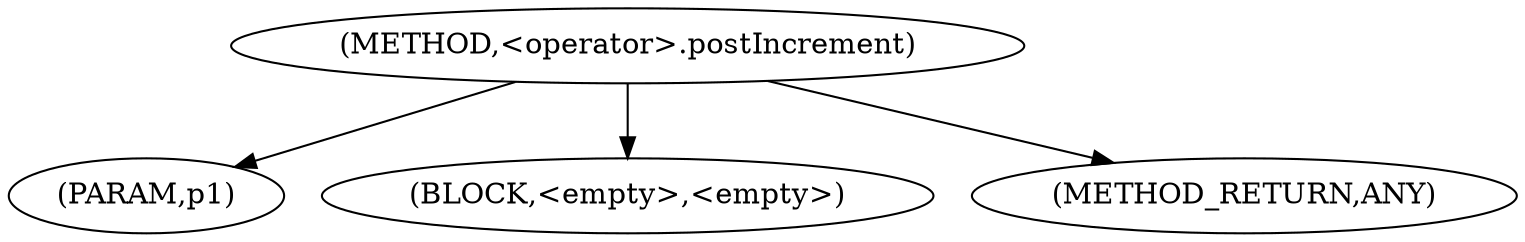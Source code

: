digraph "&lt;operator&gt;.postIncrement" {  
"95" [label = <(METHOD,&lt;operator&gt;.postIncrement)> ]
"96" [label = <(PARAM,p1)> ]
"97" [label = <(BLOCK,&lt;empty&gt;,&lt;empty&gt;)> ]
"98" [label = <(METHOD_RETURN,ANY)> ]
  "95" -> "96" 
  "95" -> "97" 
  "95" -> "98" 
}
